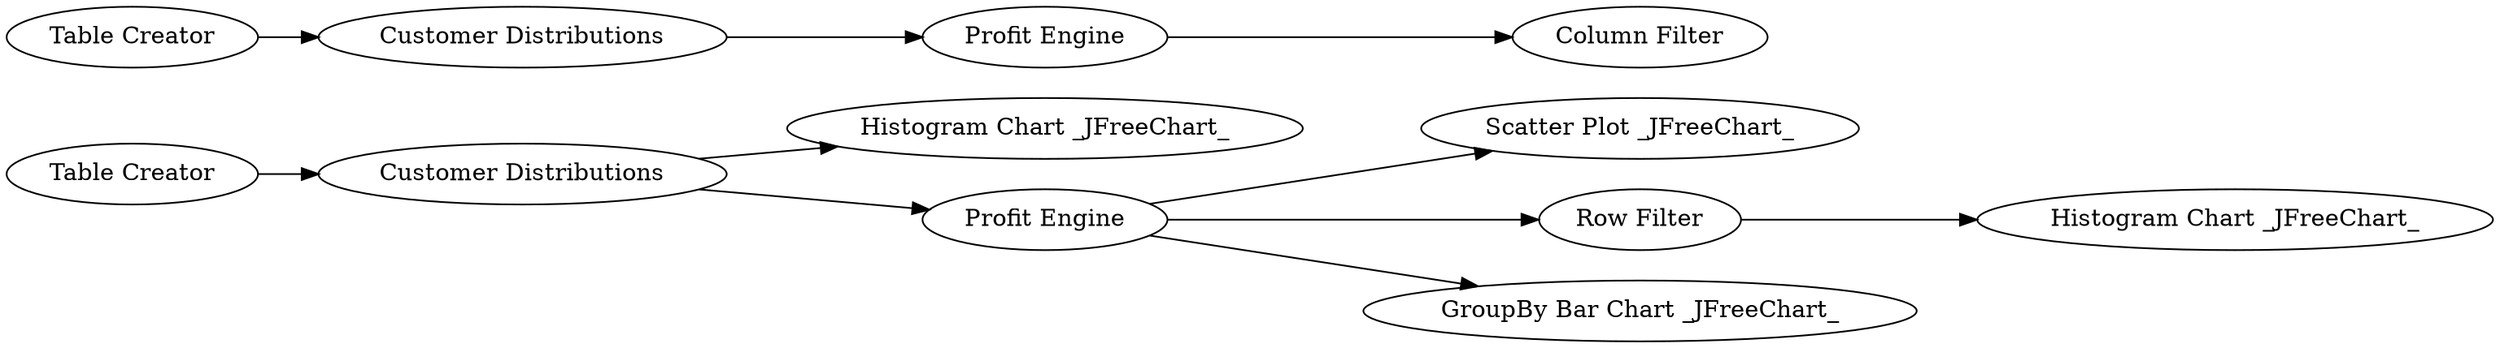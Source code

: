 digraph {
	"-4846860964954853336_2" [label="Histogram Chart _JFreeChart_"]
	"-4846860964954853336_7" [label="Scatter Plot _JFreeChart_"]
	"-4846860964954853336_12" [label="Table Creator"]
	"-4846860964954853336_3" [label="Profit Engine"]
	"-4846860964954853336_11" [label="Customer Distributions"]
	"-4846860964954853336_4" [label="Table Creator"]
	"-4846860964954853336_14" [label="Profit Engine"]
	"-4846860964954853336_13" [label="Customer Distributions"]
	"-4846860964954853336_6" [label="Row Filter"]
	"-4846860964954853336_10" [label="GroupBy Bar Chart _JFreeChart_"]
	"-4846860964954853336_15" [label="Column Filter"]
	"-4846860964954853336_5" [label="Histogram Chart _JFreeChart_"]
	"-4846860964954853336_6" -> "-4846860964954853336_5"
	"-4846860964954853336_11" -> "-4846860964954853336_2"
	"-4846860964954853336_3" -> "-4846860964954853336_6"
	"-4846860964954853336_4" -> "-4846860964954853336_11"
	"-4846860964954853336_12" -> "-4846860964954853336_13"
	"-4846860964954853336_11" -> "-4846860964954853336_3"
	"-4846860964954853336_14" -> "-4846860964954853336_15"
	"-4846860964954853336_3" -> "-4846860964954853336_7"
	"-4846860964954853336_13" -> "-4846860964954853336_14"
	"-4846860964954853336_3" -> "-4846860964954853336_10"
	rankdir=LR
}
